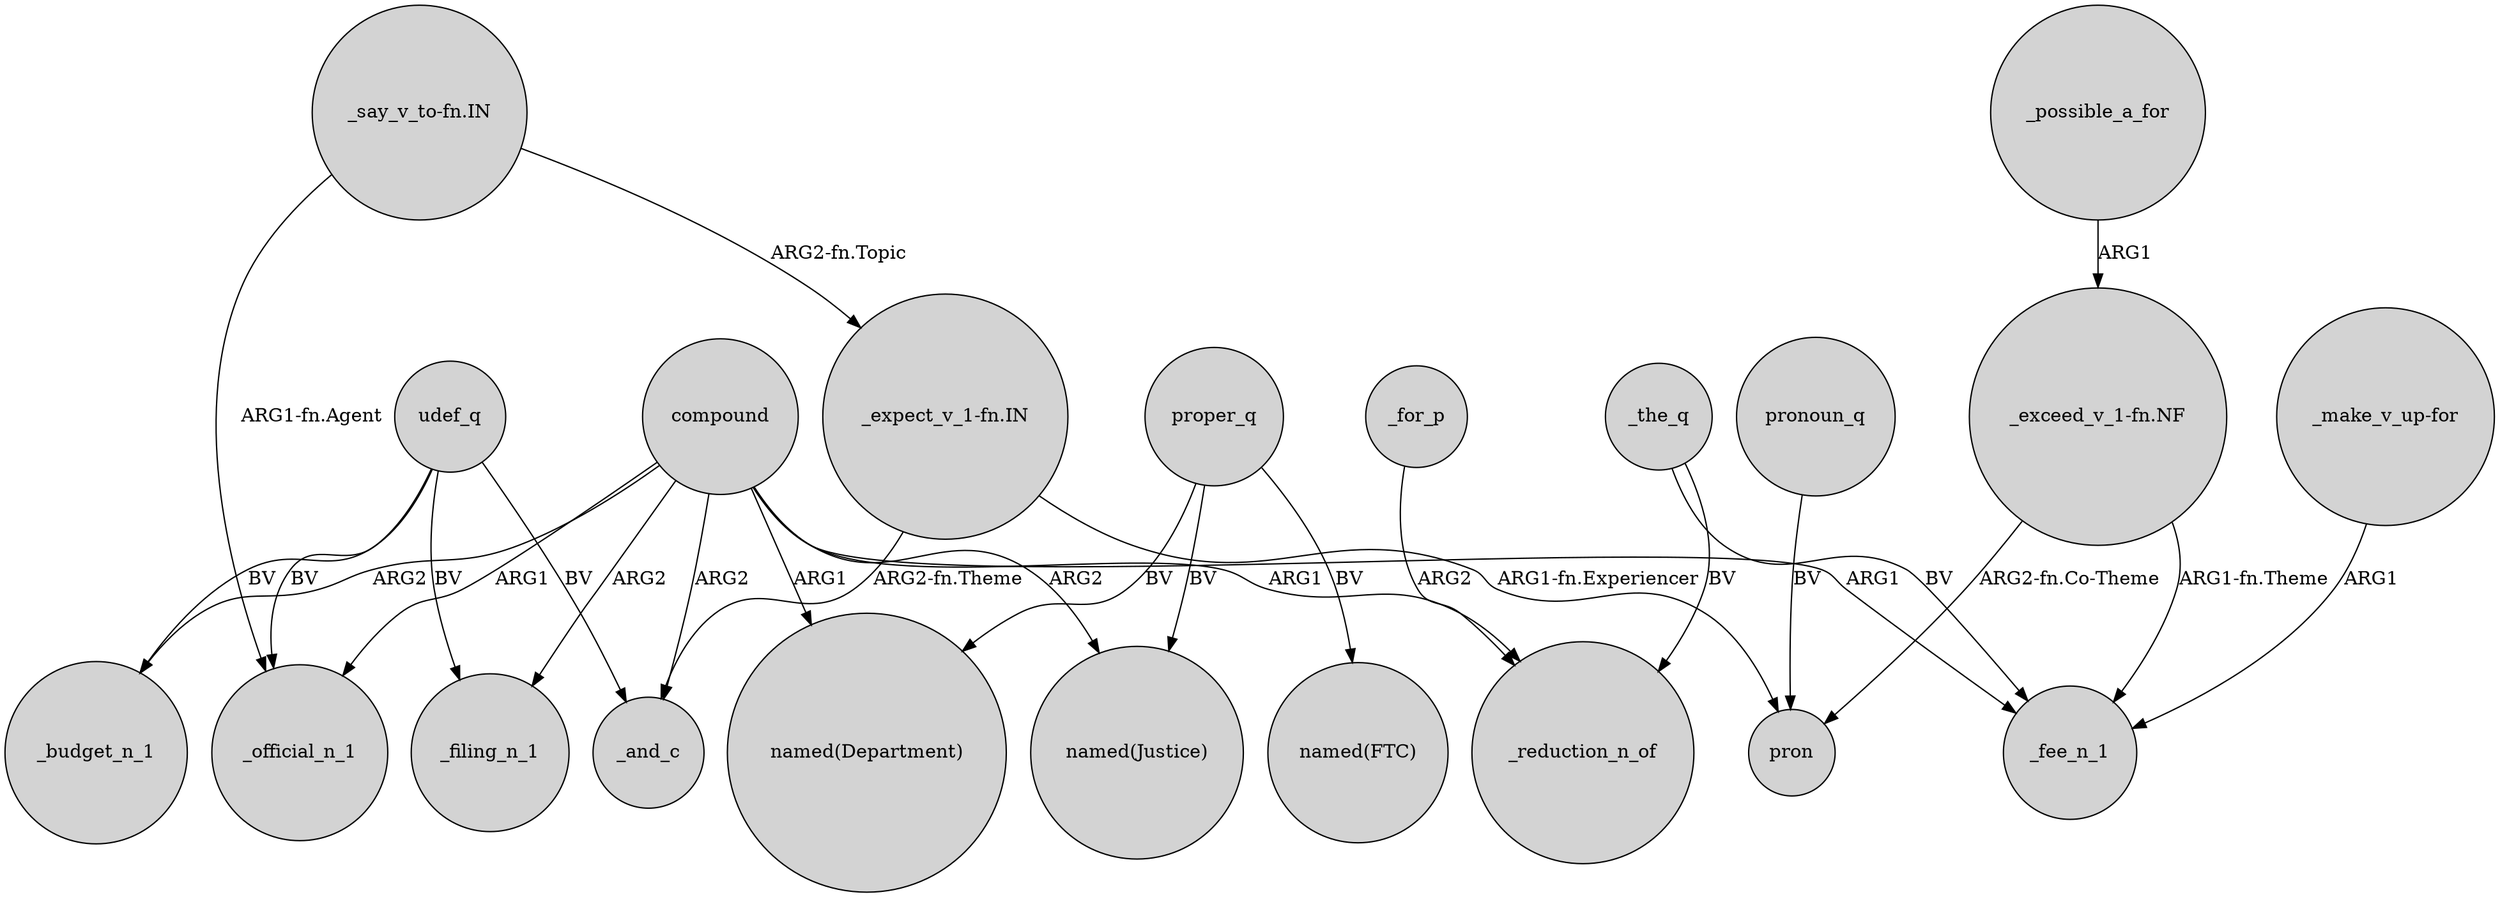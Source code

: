 digraph {
	node [shape=circle style=filled]
	"_expect_v_1-fn.IN" -> _and_c [label="ARG2-fn.Theme"]
	udef_q -> _filing_n_1 [label=BV]
	"_say_v_to-fn.IN" -> _official_n_1 [label="ARG1-fn.Agent"]
	_the_q -> _fee_n_1 [label=BV]
	compound -> _budget_n_1 [label=ARG2]
	proper_q -> "named(FTC)" [label=BV]
	pronoun_q -> pron [label=BV]
	compound -> _and_c [label=ARG2]
	_possible_a_for -> "_exceed_v_1-fn.NF" [label=ARG1]
	proper_q -> "named(Justice)" [label=BV]
	udef_q -> _official_n_1 [label=BV]
	_the_q -> _reduction_n_of [label=BV]
	compound -> "named(Justice)" [label=ARG2]
	udef_q -> _budget_n_1 [label=BV]
	compound -> _reduction_n_of [label=ARG1]
	"_expect_v_1-fn.IN" -> pron [label="ARG1-fn.Experiencer"]
	compound -> _official_n_1 [label=ARG1]
	_for_p -> _reduction_n_of [label=ARG2]
	"_say_v_to-fn.IN" -> "_expect_v_1-fn.IN" [label="ARG2-fn.Topic"]
	compound -> _filing_n_1 [label=ARG2]
	"_exceed_v_1-fn.NF" -> pron [label="ARG2-fn.Co-Theme"]
	compound -> "named(Department)" [label=ARG1]
	udef_q -> _and_c [label=BV]
	"_exceed_v_1-fn.NF" -> _fee_n_1 [label="ARG1-fn.Theme"]
	compound -> _fee_n_1 [label=ARG1]
	proper_q -> "named(Department)" [label=BV]
	"_make_v_up-for" -> _fee_n_1 [label=ARG1]
}
